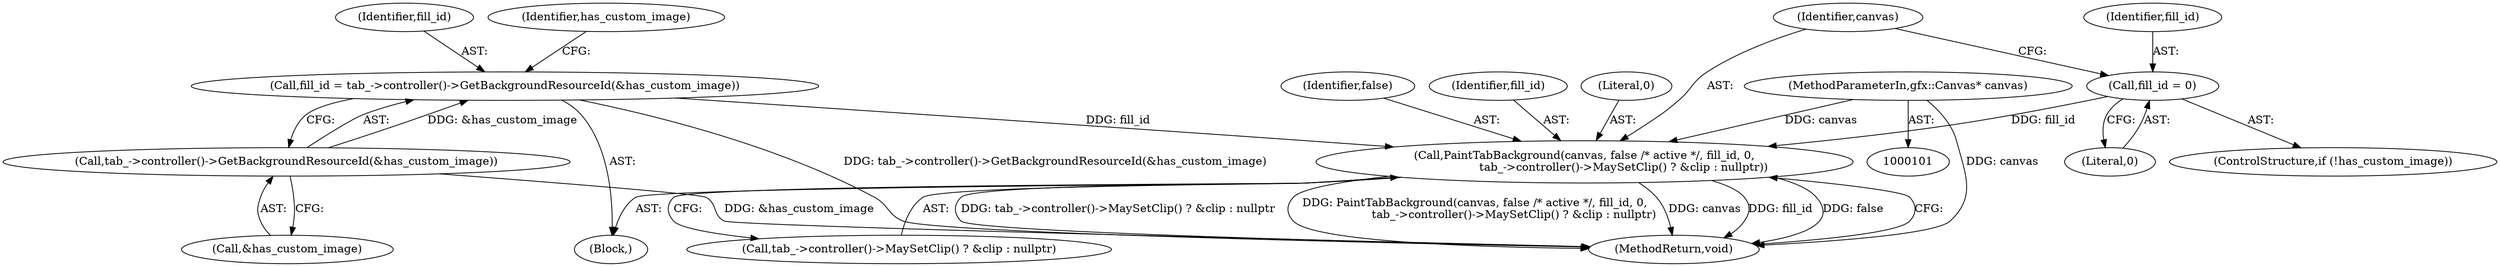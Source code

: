 digraph "1_Chrome_45d901b56f578a74b19ba0d10fa5c4c467f19303_5@del" {
"1000118" [label="(Call,PaintTabBackground(canvas, false /* active */, fill_id, 0,\n                      tab_->controller()->MaySetClip() ? &clip : nullptr))"];
"1000102" [label="(MethodParameterIn,gfx::Canvas* canvas)"];
"1000107" [label="(Call,fill_id = tab_->controller()->GetBackgroundResourceId(&has_custom_image))"];
"1000109" [label="(Call,tab_->controller()->GetBackgroundResourceId(&has_custom_image))"];
"1000115" [label="(Call,fill_id = 0)"];
"1000114" [label="(Identifier,has_custom_image)"];
"1000122" [label="(Literal,0)"];
"1000120" [label="(Identifier,false)"];
"1000104" [label="(Block,)"];
"1000109" [label="(Call,tab_->controller()->GetBackgroundResourceId(&has_custom_image))"];
"1000110" [label="(Call,&has_custom_image)"];
"1000119" [label="(Identifier,canvas)"];
"1000112" [label="(ControlStructure,if (!has_custom_image))"];
"1000118" [label="(Call,PaintTabBackground(canvas, false /* active */, fill_id, 0,\n                      tab_->controller()->MaySetClip() ? &clip : nullptr))"];
"1000123" [label="(Call,tab_->controller()->MaySetClip() ? &clip : nullptr)"];
"1000128" [label="(MethodReturn,void)"];
"1000108" [label="(Identifier,fill_id)"];
"1000117" [label="(Literal,0)"];
"1000107" [label="(Call,fill_id = tab_->controller()->GetBackgroundResourceId(&has_custom_image))"];
"1000121" [label="(Identifier,fill_id)"];
"1000116" [label="(Identifier,fill_id)"];
"1000102" [label="(MethodParameterIn,gfx::Canvas* canvas)"];
"1000115" [label="(Call,fill_id = 0)"];
"1000118" -> "1000104"  [label="AST: "];
"1000118" -> "1000123"  [label="CFG: "];
"1000119" -> "1000118"  [label="AST: "];
"1000120" -> "1000118"  [label="AST: "];
"1000121" -> "1000118"  [label="AST: "];
"1000122" -> "1000118"  [label="AST: "];
"1000123" -> "1000118"  [label="AST: "];
"1000128" -> "1000118"  [label="CFG: "];
"1000118" -> "1000128"  [label="DDG: tab_->controller()->MaySetClip() ? &clip : nullptr"];
"1000118" -> "1000128"  [label="DDG: PaintTabBackground(canvas, false /* active */, fill_id, 0,\n                      tab_->controller()->MaySetClip() ? &clip : nullptr)"];
"1000118" -> "1000128"  [label="DDG: canvas"];
"1000118" -> "1000128"  [label="DDG: fill_id"];
"1000118" -> "1000128"  [label="DDG: false"];
"1000102" -> "1000118"  [label="DDG: canvas"];
"1000107" -> "1000118"  [label="DDG: fill_id"];
"1000115" -> "1000118"  [label="DDG: fill_id"];
"1000102" -> "1000101"  [label="AST: "];
"1000102" -> "1000128"  [label="DDG: canvas"];
"1000107" -> "1000104"  [label="AST: "];
"1000107" -> "1000109"  [label="CFG: "];
"1000108" -> "1000107"  [label="AST: "];
"1000109" -> "1000107"  [label="AST: "];
"1000114" -> "1000107"  [label="CFG: "];
"1000107" -> "1000128"  [label="DDG: tab_->controller()->GetBackgroundResourceId(&has_custom_image)"];
"1000109" -> "1000107"  [label="DDG: &has_custom_image"];
"1000109" -> "1000110"  [label="CFG: "];
"1000110" -> "1000109"  [label="AST: "];
"1000109" -> "1000128"  [label="DDG: &has_custom_image"];
"1000115" -> "1000112"  [label="AST: "];
"1000115" -> "1000117"  [label="CFG: "];
"1000116" -> "1000115"  [label="AST: "];
"1000117" -> "1000115"  [label="AST: "];
"1000119" -> "1000115"  [label="CFG: "];
}
